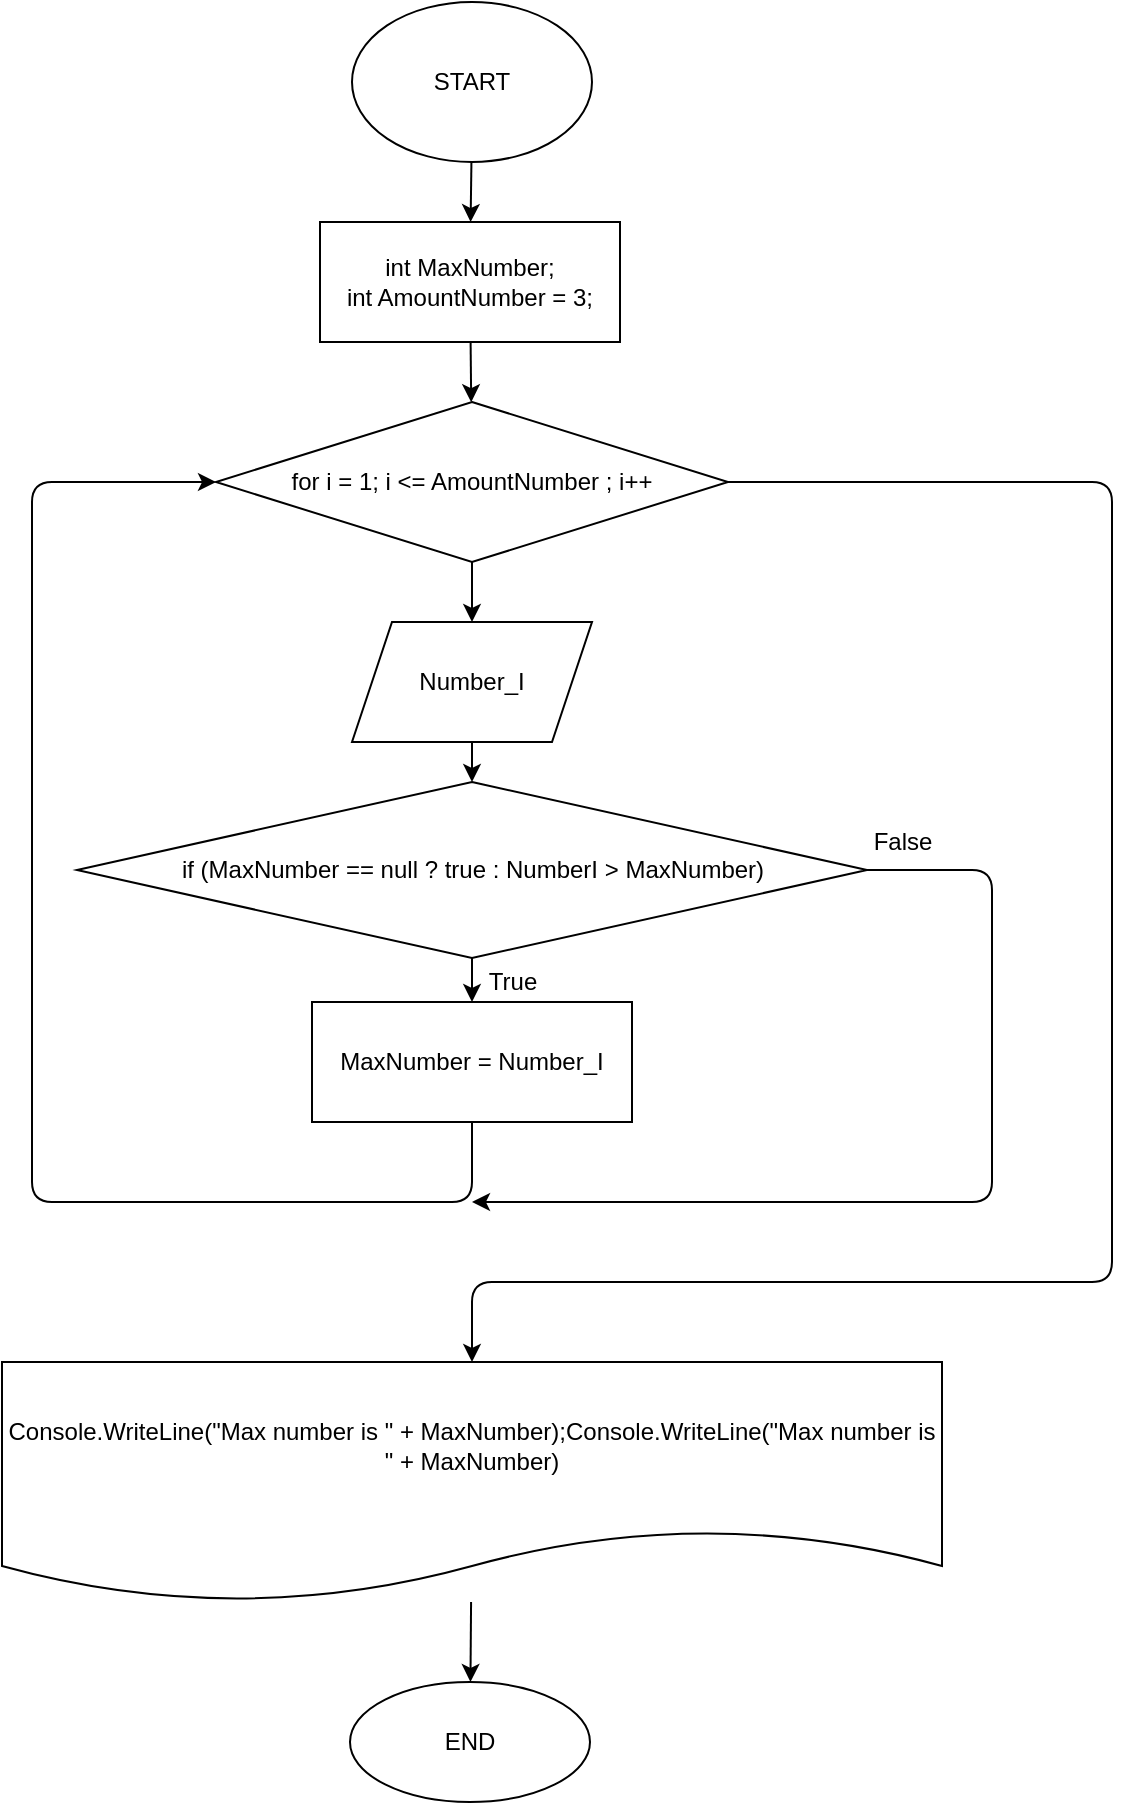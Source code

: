 <mxfile>
    <diagram id="A2BAUQ2tUCkc_XB1TrT9" name="Страница 1">
        <mxGraphModel dx="980" dy="381" grid="1" gridSize="10" guides="1" tooltips="1" connect="1" arrows="1" fold="1" page="1" pageScale="1" pageWidth="827" pageHeight="1169" math="0" shadow="0">
            <root>
                <mxCell id="0"/>
                <mxCell id="1" parent="0"/>
                <mxCell id="8" value="" style="edgeStyle=none;html=1;" parent="1" source="2" target="7" edge="1">
                    <mxGeometry relative="1" as="geometry"/>
                </mxCell>
                <mxCell id="2" value="START" style="ellipse;whiteSpace=wrap;html=1;" parent="1" vertex="1">
                    <mxGeometry x="280" y="40" width="120" height="80" as="geometry"/>
                </mxCell>
                <mxCell id="11" value="" style="edgeStyle=none;html=1;" parent="1" source="7" target="10" edge="1">
                    <mxGeometry relative="1" as="geometry"/>
                </mxCell>
                <mxCell id="7" value="int MaxNumber;&lt;br&gt;int AmountNumber = 3;" style="whiteSpace=wrap;html=1;" parent="1" vertex="1">
                    <mxGeometry x="264" y="150" width="150" height="60" as="geometry"/>
                </mxCell>
                <mxCell id="13" value="" style="edgeStyle=none;html=1;" parent="1" source="10" target="12" edge="1">
                    <mxGeometry relative="1" as="geometry"/>
                </mxCell>
                <mxCell id="30" style="edgeStyle=none;html=1;exitX=1;exitY=0.5;exitDx=0;exitDy=0;entryX=0.5;entryY=0;entryDx=0;entryDy=0;" parent="1" source="10" target="31" edge="1">
                    <mxGeometry relative="1" as="geometry">
                        <mxPoint x="340" y="723" as="targetPoint"/>
                        <Array as="points">
                            <mxPoint x="660" y="280"/>
                            <mxPoint x="660" y="550"/>
                            <mxPoint x="660" y="680"/>
                            <mxPoint x="340" y="680"/>
                        </Array>
                    </mxGeometry>
                </mxCell>
                <mxCell id="10" value="for i = 1; i &amp;lt;= AmountNumber&amp;nbsp;; i++" style="rhombus;whiteSpace=wrap;html=1;" parent="1" vertex="1">
                    <mxGeometry x="212" y="240" width="256" height="80" as="geometry"/>
                </mxCell>
                <mxCell id="17" value="" style="edgeStyle=none;html=1;entryX=0.5;entryY=0;entryDx=0;entryDy=0;" parent="1" source="12" target="18" edge="1">
                    <mxGeometry relative="1" as="geometry">
                        <mxPoint x="340" y="440" as="targetPoint"/>
                    </mxGeometry>
                </mxCell>
                <mxCell id="12" value="Number_I" style="shape=parallelogram;perimeter=parallelogramPerimeter;whiteSpace=wrap;html=1;fixedSize=1;" parent="1" vertex="1">
                    <mxGeometry x="280" y="350" width="120" height="60" as="geometry"/>
                </mxCell>
                <mxCell id="21" value="" style="edgeStyle=none;html=1;" parent="1" source="18" target="20" edge="1">
                    <mxGeometry relative="1" as="geometry"/>
                </mxCell>
                <mxCell id="29" style="edgeStyle=none;html=1;exitX=1;exitY=0.5;exitDx=0;exitDy=0;" parent="1" source="18" edge="1">
                    <mxGeometry relative="1" as="geometry">
                        <mxPoint x="340" y="640" as="targetPoint"/>
                        <Array as="points">
                            <mxPoint x="600" y="474"/>
                            <mxPoint x="600" y="560"/>
                            <mxPoint x="600" y="640"/>
                            <mxPoint x="490" y="640"/>
                        </Array>
                    </mxGeometry>
                </mxCell>
                <mxCell id="18" value="if (MaxNumber == null ? true : NumberI &amp;gt; MaxNumber)" style="rhombus;whiteSpace=wrap;html=1;" parent="1" vertex="1">
                    <mxGeometry x="142.5" y="430" width="395" height="88" as="geometry"/>
                </mxCell>
                <mxCell id="24" style="edgeStyle=none;html=1;entryX=0;entryY=0.5;entryDx=0;entryDy=0;exitX=0.5;exitY=1;exitDx=0;exitDy=0;" parent="1" source="20" target="10" edge="1">
                    <mxGeometry relative="1" as="geometry">
                        <Array as="points">
                            <mxPoint x="340" y="640"/>
                            <mxPoint x="220" y="640"/>
                            <mxPoint x="120" y="640"/>
                            <mxPoint x="120" y="280"/>
                        </Array>
                    </mxGeometry>
                </mxCell>
                <mxCell id="20" value="&lt;span&gt;MaxNumber = Number_I&lt;/span&gt;" style="whiteSpace=wrap;html=1;" parent="1" vertex="1">
                    <mxGeometry x="260" y="540" width="160" height="60" as="geometry"/>
                </mxCell>
                <mxCell id="36" value="" style="edgeStyle=none;html=1;" edge="1" parent="1" source="31" target="35">
                    <mxGeometry relative="1" as="geometry"/>
                </mxCell>
                <mxCell id="31" value="Console.WriteLine(&quot;Max number is &quot; + MaxNumber);Console.WriteLine(&quot;Max number is &quot; + MaxNumber)" style="shape=document;whiteSpace=wrap;html=1;boundedLbl=1;" parent="1" vertex="1">
                    <mxGeometry x="105" y="720" width="470" height="120" as="geometry"/>
                </mxCell>
                <mxCell id="33" value="True" style="text;html=1;align=center;verticalAlign=middle;resizable=0;points=[];autosize=1;strokeColor=none;fillColor=none;" parent="1" vertex="1">
                    <mxGeometry x="340" y="520" width="40" height="20" as="geometry"/>
                </mxCell>
                <mxCell id="34" value="False" style="text;html=1;align=center;verticalAlign=middle;resizable=0;points=[];autosize=1;strokeColor=none;fillColor=none;" parent="1" vertex="1">
                    <mxGeometry x="535" y="450" width="40" height="20" as="geometry"/>
                </mxCell>
                <mxCell id="35" value="END" style="ellipse;whiteSpace=wrap;html=1;" vertex="1" parent="1">
                    <mxGeometry x="279" y="880" width="120" height="60" as="geometry"/>
                </mxCell>
            </root>
        </mxGraphModel>
    </diagram>
</mxfile>